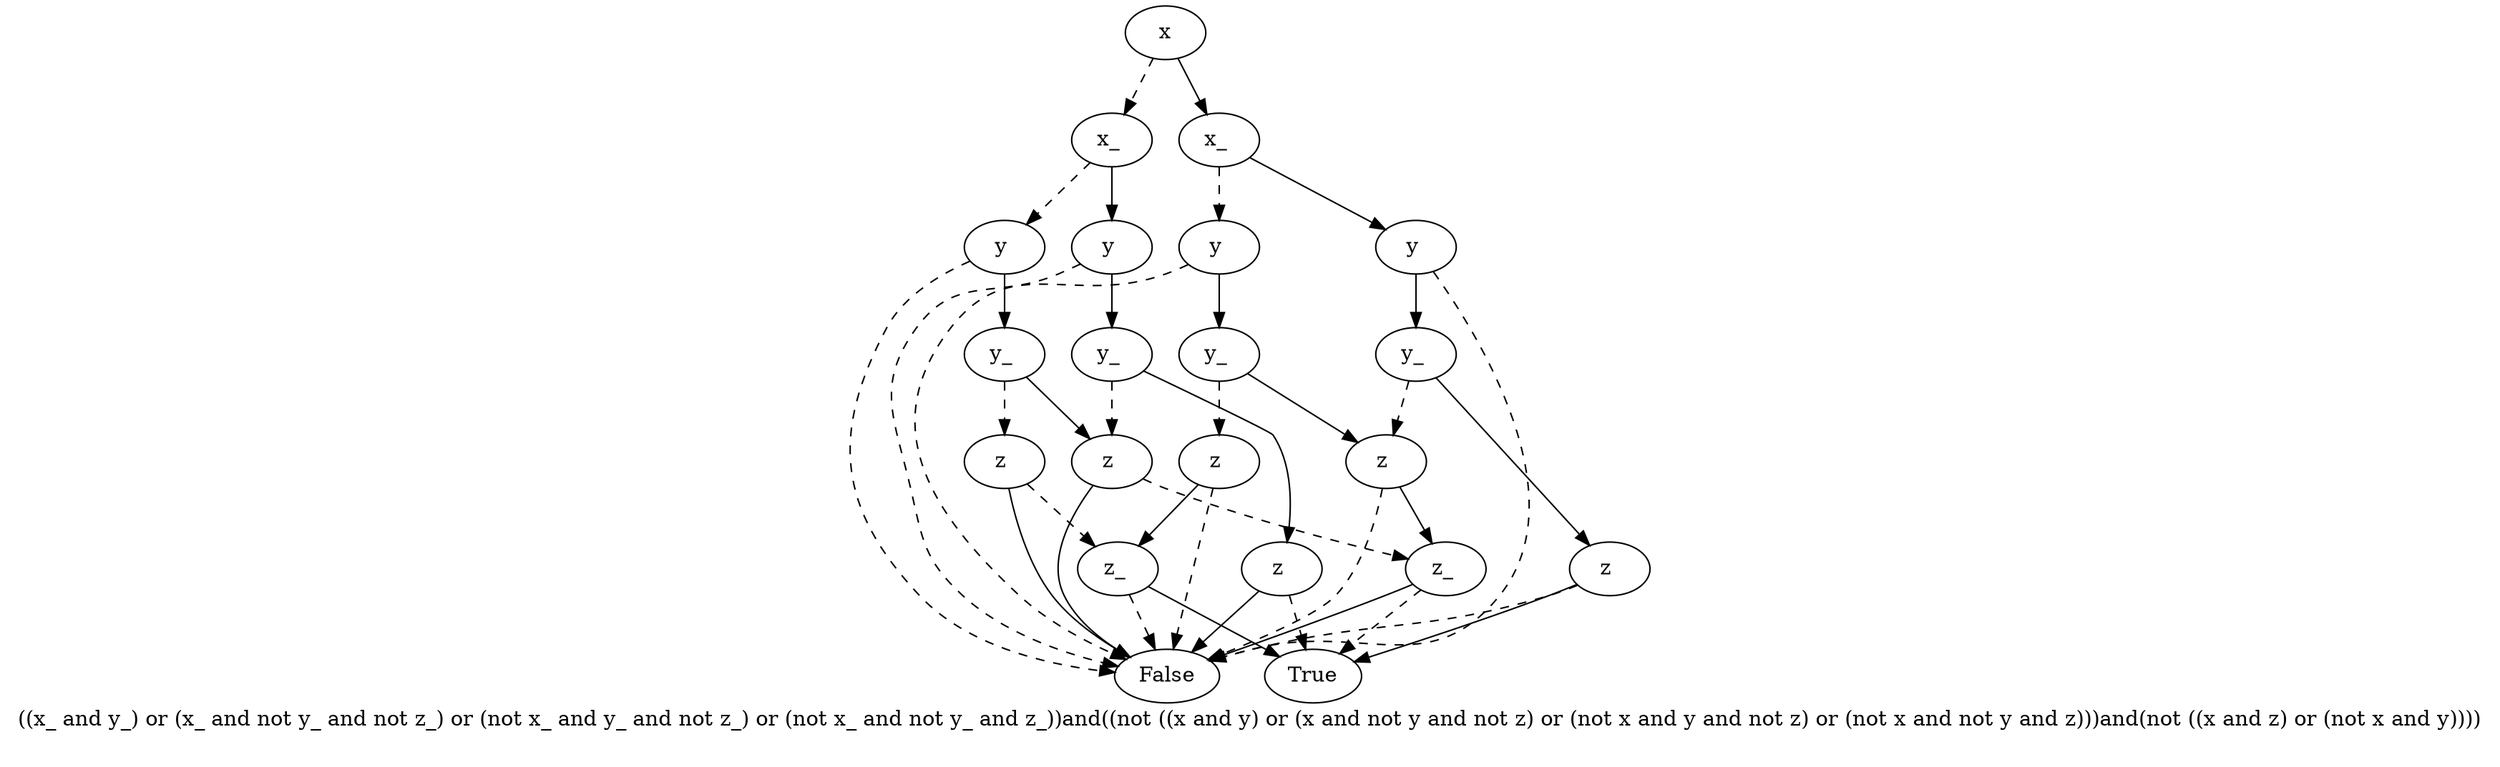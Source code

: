 digraph{
label="((x_ and y_) or (x_ and not y_ and not z_) or (not x_ and y_ and not z_) or (not x_ and not y_ and z_))and((not ((x and y) or (x and not y and not z) or (not x and y and not z) or (not x and not y and z)))and(not ((x and z) or (not x and y))))\n\n"
2931369263696[label=x]2931369263824[label="x_ "]
2931369263696 -> 2931369263824[style=dashed]
2931369264720[label="y "]
2931369263824 -> 2931369264720[style=dashed]
2931369268048[label="False
"]
2931369264720 -> 2931369268048[style=dashed]
2931369265104[label="y_ "]
2931369264720 -> 2931369265104
2931369264976[label="z "]
2931369265104 -> 2931369264976[style=dashed]
2931369265488[label="z_ "]
2931369264976 -> 2931369265488[style=dashed]
2931369268048[label="False
"]
2931369265488 -> 2931369268048[style=dashed]
2931369268432[label="True
"]
2931369265488 -> 2931369268432
2931369268048[label="False
"]
2931369264976 -> 2931369268048
2931369265360[label="z "]
2931369265104 -> 2931369265360
2931369266128[label="z_ "]
2931369265360 -> 2931369266128[style=dashed]
2931369268432[label="True
"]
2931369266128 -> 2931369268432[style=dashed]
2931369268048[label="False
"]
2931369266128 -> 2931369268048
2931369268048[label="False
"]
2931369265360 -> 2931369268048
2931369264464[label="y "]
2931369263824 -> 2931369264464
2931369268048[label="False
"]
2931369264464 -> 2931369268048[style=dashed]
2931369265744[label="y_ "]
2931369264464 -> 2931369265744
2931369265360[label="z "]
2931369265744 -> 2931369265360[style=dashed]
2931369266256[label="z "]
2931369265744 -> 2931369266256
2931369268432[label="True
"]
2931369266256 -> 2931369268432[style=dashed]
2931369268048[label="False
"]
2931369266256 -> 2931369268048
2931369266640[label="x_ "]
2931369263696 -> 2931369266640
2931369266000[label="y "]
2931369266640 -> 2931369266000[style=dashed]
2931369268048[label="False
"]
2931369266000 -> 2931369268048[style=dashed]
2931369266768[label="y_ "]
2931369266000 -> 2931369266768
2931369265872[label="z "]
2931369266768 -> 2931369265872[style=dashed]
2931369268048[label="False
"]
2931369265872 -> 2931369268048[style=dashed]
2931369265488[label="z_ "]
2931369265872 -> 2931369265488
2931369266384[label="z "]
2931369266768 -> 2931369266384
2931369268048[label="False
"]
2931369266384 -> 2931369268048[style=dashed]
2931369266128[label="z_ "]
2931369266384 -> 2931369266128
2931369267664[label="y "]
2931369266640 -> 2931369267664
2931369268048[label="False
"]
2931369267664 -> 2931369268048[style=dashed]
2931369267024[label="y_ "]
2931369267664 -> 2931369267024
2931369266384[label="z "]
2931369267024 -> 2931369266384[style=dashed]
2931369268176[label="z "]
2931369267024 -> 2931369268176
2931369268048[label="False
"]
2931369268176 -> 2931369268048[style=dashed]
2931369268432[label="True
"]
2931369268176 -> 2931369268432
}
